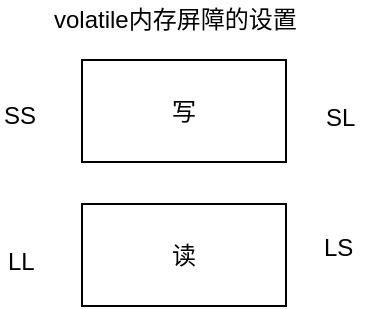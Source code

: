 <mxfile version="12.1.9" type="github" pages="1">
  <diagram id="hZeQctggh7tNMogapHVD" name="Page-1">
    <mxGraphModel dx="1887" dy="1393" grid="0" gridSize="10" guides="1" tooltips="1" connect="1" arrows="1" fold="1" page="0" pageScale="1" pageWidth="827" pageHeight="1169" math="0" shadow="0">
      <root>
        <mxCell id="0"/>
        <mxCell id="1" parent="0"/>
        <mxCell id="ByfjLrp16bgXf0-zSHsz-2" value="写" style="rounded=0;whiteSpace=wrap;html=1;" vertex="1" parent="1">
          <mxGeometry x="-710" y="-412" width="102" height="51" as="geometry"/>
        </mxCell>
        <mxCell id="ByfjLrp16bgXf0-zSHsz-5" value="读" style="rounded=0;whiteSpace=wrap;html=1;" vertex="1" parent="1">
          <mxGeometry x="-710" y="-340" width="102" height="51" as="geometry"/>
        </mxCell>
        <mxCell id="ByfjLrp16bgXf0-zSHsz-6" value="SS" style="text;html=1;resizable=0;points=[];autosize=1;align=left;verticalAlign=top;spacingTop=-4;" vertex="1" parent="1">
          <mxGeometry x="-751" y="-394" width="26" height="14" as="geometry"/>
        </mxCell>
        <mxCell id="ByfjLrp16bgXf0-zSHsz-7" value="SL" style="text;html=1;resizable=0;points=[];autosize=1;align=left;verticalAlign=top;spacingTop=-4;" vertex="1" parent="1">
          <mxGeometry x="-590" y="-393.5" width="25" height="14" as="geometry"/>
        </mxCell>
        <mxCell id="ByfjLrp16bgXf0-zSHsz-8" value="LL" style="text;html=1;resizable=0;points=[];autosize=1;align=left;verticalAlign=top;spacingTop=-4;" vertex="1" parent="1">
          <mxGeometry x="-749.5" y="-321.5" width="23" height="14" as="geometry"/>
        </mxCell>
        <mxCell id="ByfjLrp16bgXf0-zSHsz-9" value="LS" style="text;html=1;resizable=0;points=[];autosize=1;align=left;verticalAlign=top;spacingTop=-4;" vertex="1" parent="1">
          <mxGeometry x="-591.5" y="-328.5" width="25" height="14" as="geometry"/>
        </mxCell>
        <mxCell id="ByfjLrp16bgXf0-zSHsz-11" value="volatile内存屏障的设置" style="text;html=1;resizable=0;points=[];autosize=1;align=left;verticalAlign=top;spacingTop=-4;" vertex="1" parent="1">
          <mxGeometry x="-726.5" y="-442" width="131" height="14" as="geometry"/>
        </mxCell>
      </root>
    </mxGraphModel>
  </diagram>
</mxfile>
